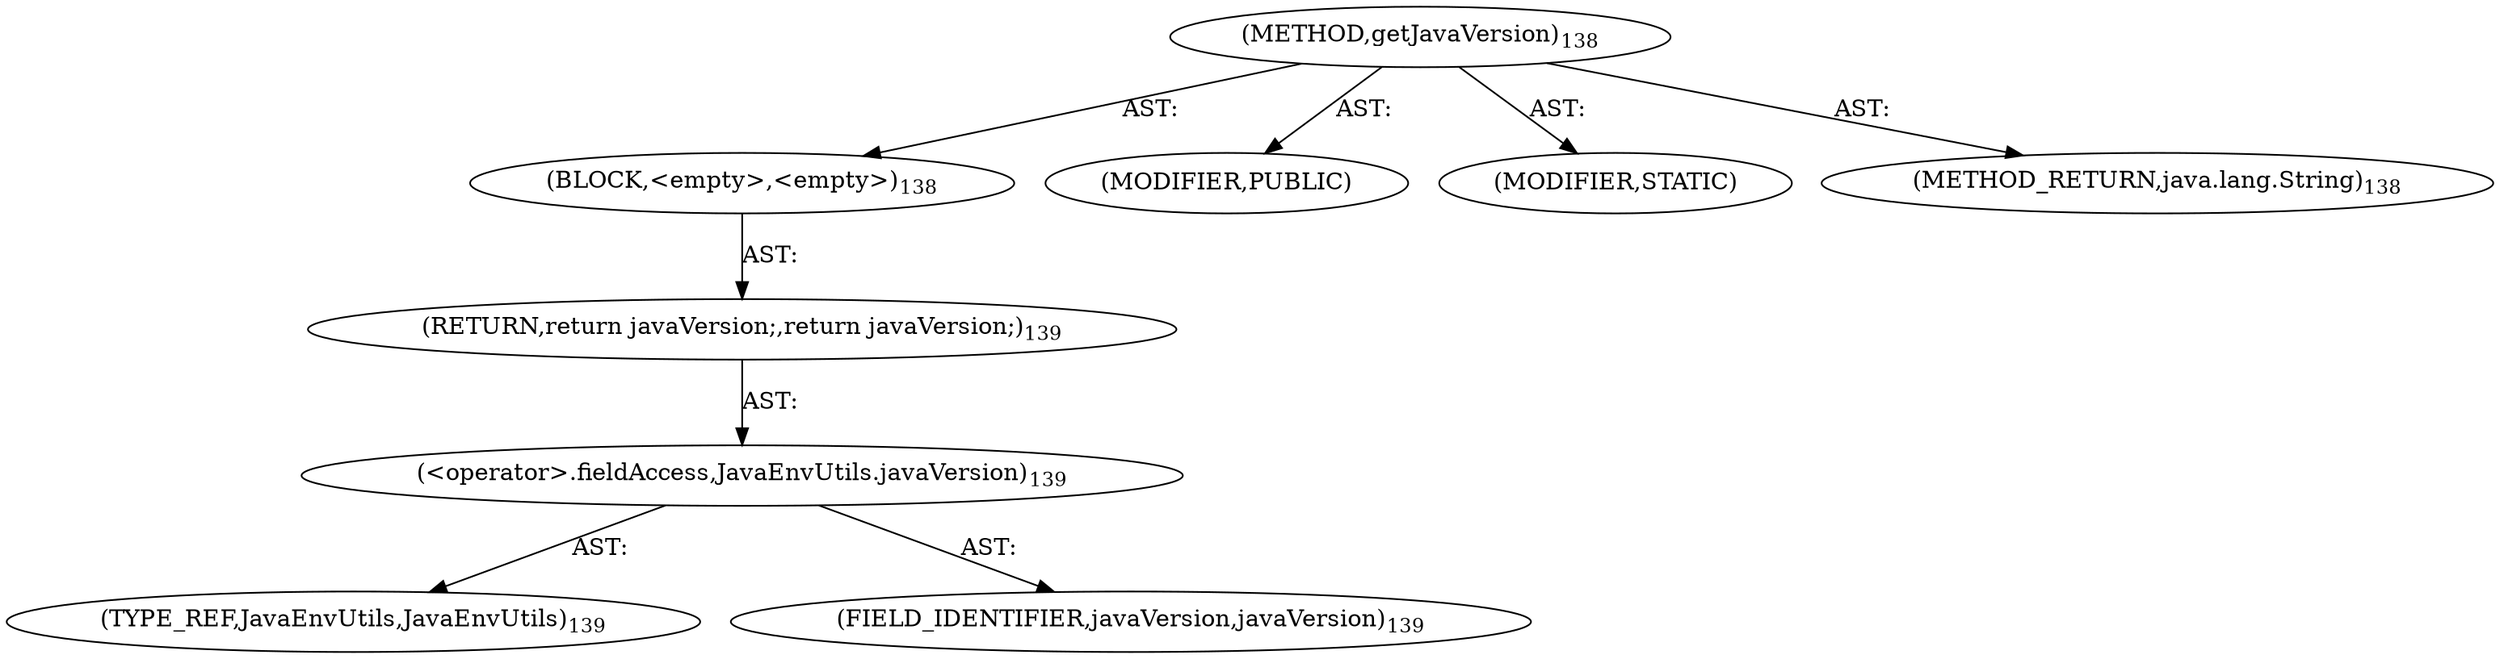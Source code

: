 digraph "getJavaVersion" {  
"111669149696" [label = <(METHOD,getJavaVersion)<SUB>138</SUB>> ]
"25769803776" [label = <(BLOCK,&lt;empty&gt;,&lt;empty&gt;)<SUB>138</SUB>> ]
"146028888064" [label = <(RETURN,return javaVersion;,return javaVersion;)<SUB>139</SUB>> ]
"30064771072" [label = <(&lt;operator&gt;.fieldAccess,JavaEnvUtils.javaVersion)<SUB>139</SUB>> ]
"180388626432" [label = <(TYPE_REF,JavaEnvUtils,JavaEnvUtils)<SUB>139</SUB>> ]
"55834574848" [label = <(FIELD_IDENTIFIER,javaVersion,javaVersion)<SUB>139</SUB>> ]
"133143986202" [label = <(MODIFIER,PUBLIC)> ]
"133143986203" [label = <(MODIFIER,STATIC)> ]
"128849018880" [label = <(METHOD_RETURN,java.lang.String)<SUB>138</SUB>> ]
  "111669149696" -> "25769803776"  [ label = "AST: "] 
  "111669149696" -> "133143986202"  [ label = "AST: "] 
  "111669149696" -> "133143986203"  [ label = "AST: "] 
  "111669149696" -> "128849018880"  [ label = "AST: "] 
  "25769803776" -> "146028888064"  [ label = "AST: "] 
  "146028888064" -> "30064771072"  [ label = "AST: "] 
  "30064771072" -> "180388626432"  [ label = "AST: "] 
  "30064771072" -> "55834574848"  [ label = "AST: "] 
}
